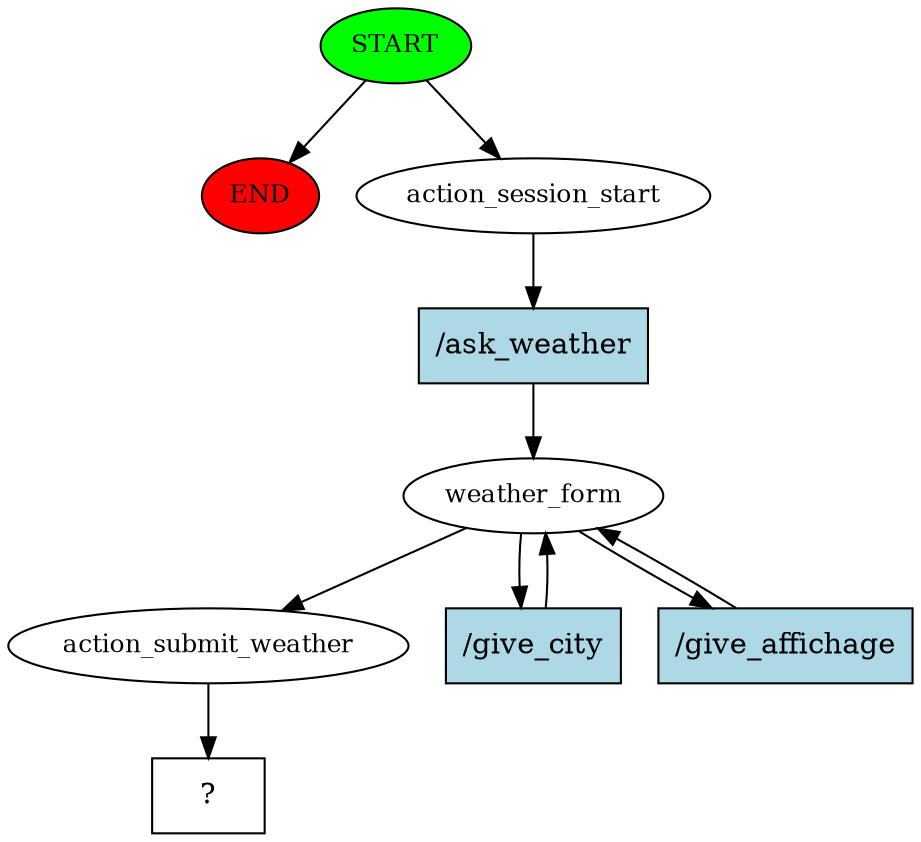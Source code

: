 digraph  {
0 [class="start active", fillcolor=green, fontsize=12, label=START, style=filled];
"-1" [class=end, fillcolor=red, fontsize=12, label=END, style=filled];
1 [class=active, fontsize=12, label=action_session_start];
2 [class=active, fontsize=12, label=weather_form];
5 [class=active, fontsize=12, label=action_submit_weather];
6 [class="intent dashed active", label="  ?  ", shape=rect];
7 [class="intent active", fillcolor=lightblue, label="/ask_weather", shape=rect, style=filled];
8 [class="intent active", fillcolor=lightblue, label="/give_city", shape=rect, style=filled];
9 [class="intent active", fillcolor=lightblue, label="/give_affichage", shape=rect, style=filled];
0 -> "-1"  [class="", key=NONE, label=""];
0 -> 1  [class=active, key=NONE, label=""];
1 -> 7  [class=active, key=0];
2 -> 5  [class=active, key=NONE, label=""];
2 -> 8  [class=active, key=0];
2 -> 9  [class=active, key=0];
5 -> 6  [class=active, key=NONE, label=""];
7 -> 2  [class=active, key=0];
8 -> 2  [class=active, key=0];
9 -> 2  [class=active, key=0];
}
